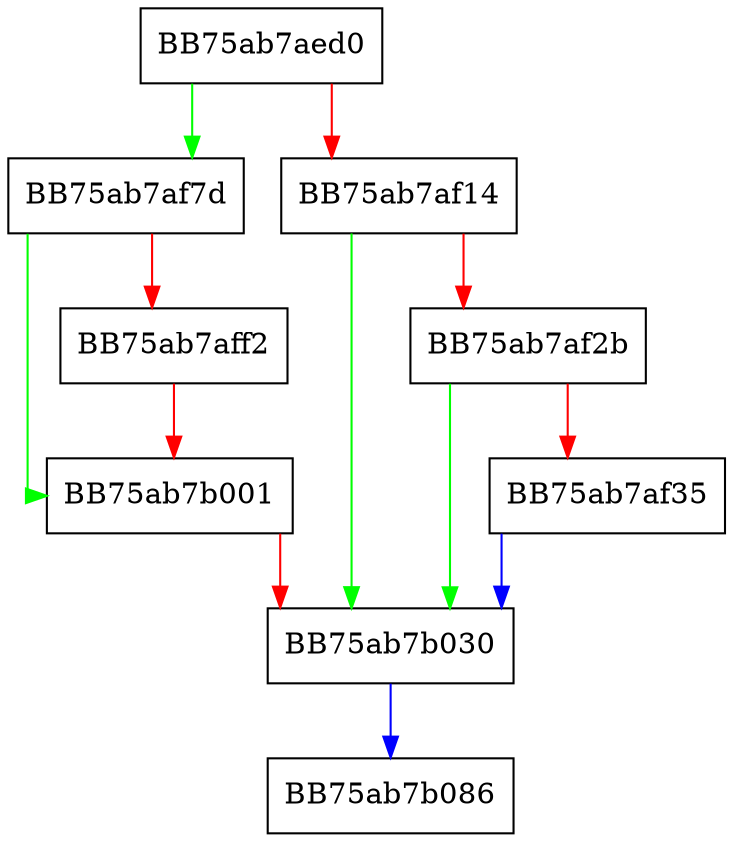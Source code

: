 digraph Scan {
  node [shape="box"];
  graph [splines=ortho];
  BB75ab7aed0 -> BB75ab7af7d [color="green"];
  BB75ab7aed0 -> BB75ab7af14 [color="red"];
  BB75ab7af14 -> BB75ab7b030 [color="green"];
  BB75ab7af14 -> BB75ab7af2b [color="red"];
  BB75ab7af2b -> BB75ab7b030 [color="green"];
  BB75ab7af2b -> BB75ab7af35 [color="red"];
  BB75ab7af35 -> BB75ab7b030 [color="blue"];
  BB75ab7af7d -> BB75ab7b001 [color="green"];
  BB75ab7af7d -> BB75ab7aff2 [color="red"];
  BB75ab7aff2 -> BB75ab7b001 [color="red"];
  BB75ab7b001 -> BB75ab7b030 [color="red"];
  BB75ab7b030 -> BB75ab7b086 [color="blue"];
}